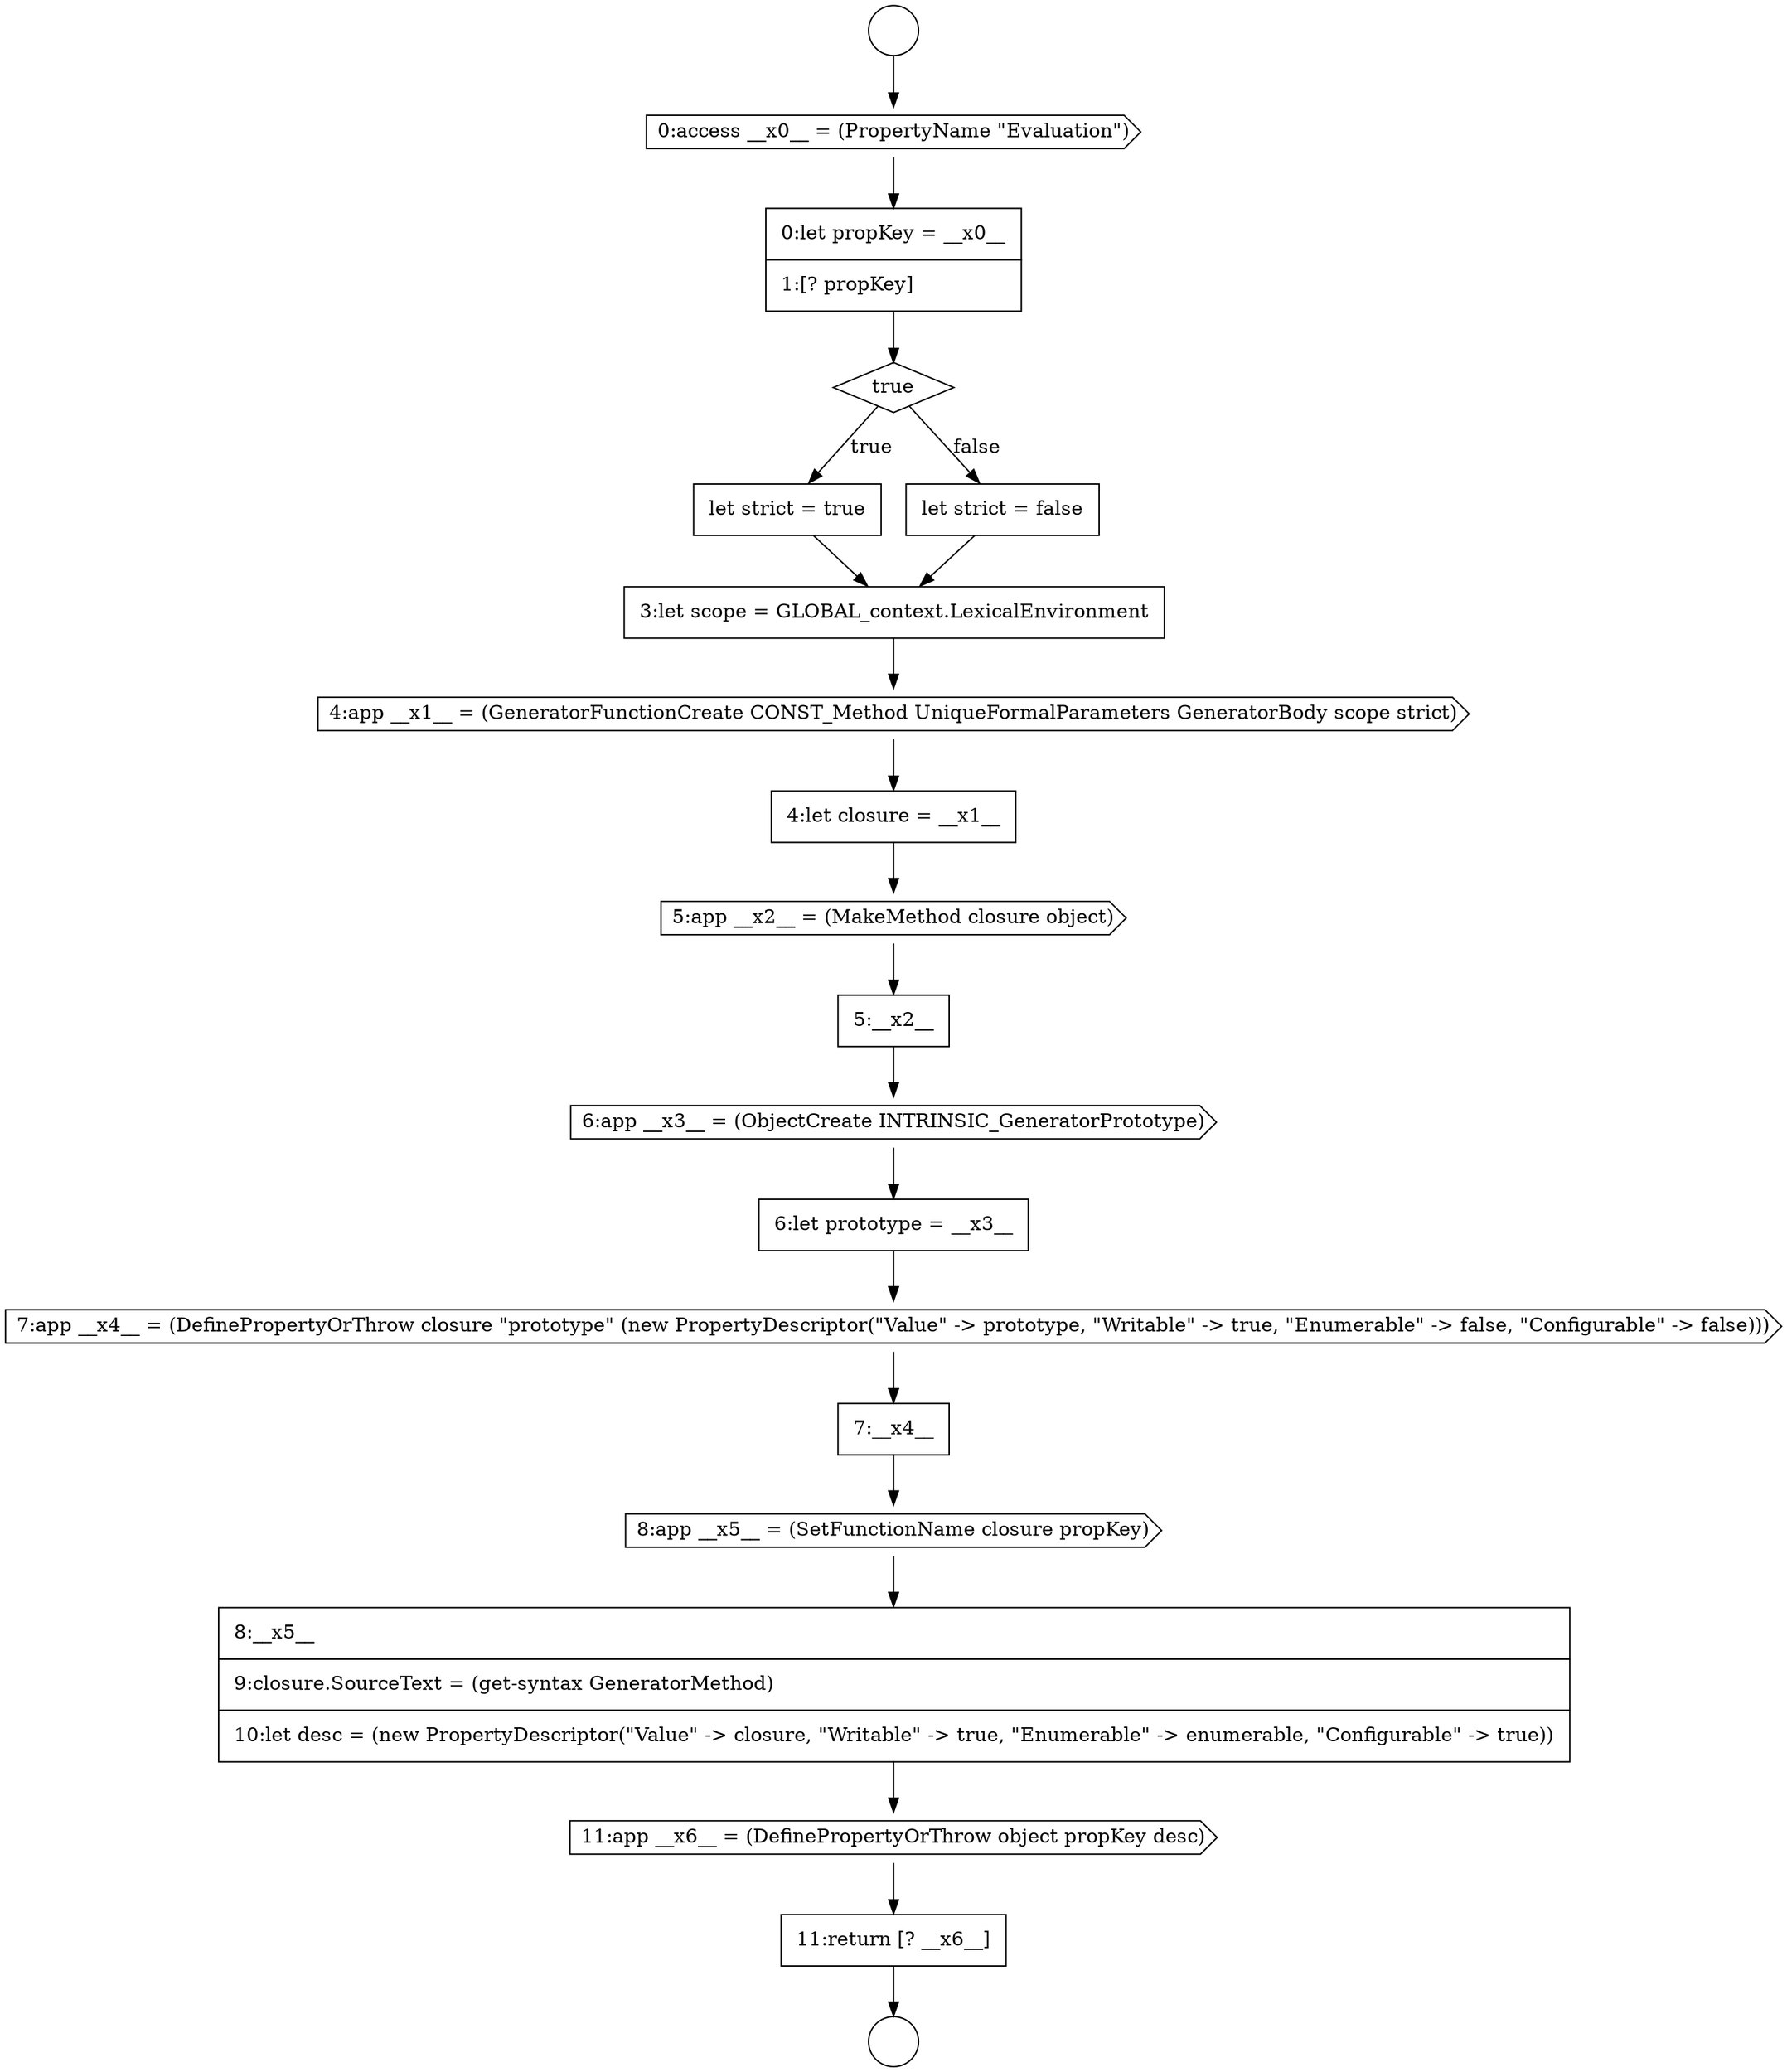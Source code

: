 digraph {
  node8618 [shape=none, margin=0, label=<<font color="black">
    <table border="0" cellborder="1" cellspacing="0" cellpadding="10">
      <tr><td align="left">let strict = true</td></tr>
    </table>
  </font>> color="black" fillcolor="white" style=filled]
  node8622 [shape=none, margin=0, label=<<font color="black">
    <table border="0" cellborder="1" cellspacing="0" cellpadding="10">
      <tr><td align="left">4:let closure = __x1__</td></tr>
    </table>
  </font>> color="black" fillcolor="white" style=filled]
  node8627 [shape=cds, label=<<font color="black">7:app __x4__ = (DefinePropertyOrThrow closure &quot;prototype&quot; (new PropertyDescriptor(&quot;Value&quot; -&gt; prototype, &quot;Writable&quot; -&gt; true, &quot;Enumerable&quot; -&gt; false, &quot;Configurable&quot; -&gt; false)))</font>> color="black" fillcolor="white" style=filled]
  node8623 [shape=cds, label=<<font color="black">5:app __x2__ = (MakeMethod closure object)</font>> color="black" fillcolor="white" style=filled]
  node8619 [shape=none, margin=0, label=<<font color="black">
    <table border="0" cellborder="1" cellspacing="0" cellpadding="10">
      <tr><td align="left">let strict = false</td></tr>
    </table>
  </font>> color="black" fillcolor="white" style=filled]
  node8631 [shape=cds, label=<<font color="black">11:app __x6__ = (DefinePropertyOrThrow object propKey desc)</font>> color="black" fillcolor="white" style=filled]
  node8620 [shape=none, margin=0, label=<<font color="black">
    <table border="0" cellborder="1" cellspacing="0" cellpadding="10">
      <tr><td align="left">3:let scope = GLOBAL_context.LexicalEnvironment</td></tr>
    </table>
  </font>> color="black" fillcolor="white" style=filled]
  node8625 [shape=cds, label=<<font color="black">6:app __x3__ = (ObjectCreate INTRINSIC_GeneratorPrototype)</font>> color="black" fillcolor="white" style=filled]
  node8617 [shape=diamond, label=<<font color="black">true</font>> color="black" fillcolor="white" style=filled]
  node8621 [shape=cds, label=<<font color="black">4:app __x1__ = (GeneratorFunctionCreate CONST_Method UniqueFormalParameters GeneratorBody scope strict)</font>> color="black" fillcolor="white" style=filled]
  node8616 [shape=none, margin=0, label=<<font color="black">
    <table border="0" cellborder="1" cellspacing="0" cellpadding="10">
      <tr><td align="left">0:let propKey = __x0__</td></tr>
      <tr><td align="left">1:[? propKey]</td></tr>
    </table>
  </font>> color="black" fillcolor="white" style=filled]
  node8628 [shape=none, margin=0, label=<<font color="black">
    <table border="0" cellborder="1" cellspacing="0" cellpadding="10">
      <tr><td align="left">7:__x4__</td></tr>
    </table>
  </font>> color="black" fillcolor="white" style=filled]
  node8615 [shape=cds, label=<<font color="black">0:access __x0__ = (PropertyName &quot;Evaluation&quot;)</font>> color="black" fillcolor="white" style=filled]
  node8632 [shape=none, margin=0, label=<<font color="black">
    <table border="0" cellborder="1" cellspacing="0" cellpadding="10">
      <tr><td align="left">11:return [? __x6__]</td></tr>
    </table>
  </font>> color="black" fillcolor="white" style=filled]
  node8613 [shape=circle label=" " color="black" fillcolor="white" style=filled]
  node8630 [shape=none, margin=0, label=<<font color="black">
    <table border="0" cellborder="1" cellspacing="0" cellpadding="10">
      <tr><td align="left">8:__x5__</td></tr>
      <tr><td align="left">9:closure.SourceText = (get-syntax GeneratorMethod)</td></tr>
      <tr><td align="left">10:let desc = (new PropertyDescriptor(&quot;Value&quot; -&gt; closure, &quot;Writable&quot; -&gt; true, &quot;Enumerable&quot; -&gt; enumerable, &quot;Configurable&quot; -&gt; true))</td></tr>
    </table>
  </font>> color="black" fillcolor="white" style=filled]
  node8614 [shape=circle label=" " color="black" fillcolor="white" style=filled]
  node8626 [shape=none, margin=0, label=<<font color="black">
    <table border="0" cellborder="1" cellspacing="0" cellpadding="10">
      <tr><td align="left">6:let prototype = __x3__</td></tr>
    </table>
  </font>> color="black" fillcolor="white" style=filled]
  node8629 [shape=cds, label=<<font color="black">8:app __x5__ = (SetFunctionName closure propKey)</font>> color="black" fillcolor="white" style=filled]
  node8624 [shape=none, margin=0, label=<<font color="black">
    <table border="0" cellborder="1" cellspacing="0" cellpadding="10">
      <tr><td align="left">5:__x2__</td></tr>
    </table>
  </font>> color="black" fillcolor="white" style=filled]
  node8627 -> node8628 [ color="black"]
  node8626 -> node8627 [ color="black"]
  node8618 -> node8620 [ color="black"]
  node8630 -> node8631 [ color="black"]
  node8621 -> node8622 [ color="black"]
  node8620 -> node8621 [ color="black"]
  node8624 -> node8625 [ color="black"]
  node8615 -> node8616 [ color="black"]
  node8629 -> node8630 [ color="black"]
  node8625 -> node8626 [ color="black"]
  node8631 -> node8632 [ color="black"]
  node8619 -> node8620 [ color="black"]
  node8617 -> node8618 [label=<<font color="black">true</font>> color="black"]
  node8617 -> node8619 [label=<<font color="black">false</font>> color="black"]
  node8613 -> node8615 [ color="black"]
  node8622 -> node8623 [ color="black"]
  node8623 -> node8624 [ color="black"]
  node8616 -> node8617 [ color="black"]
  node8632 -> node8614 [ color="black"]
  node8628 -> node8629 [ color="black"]
}

